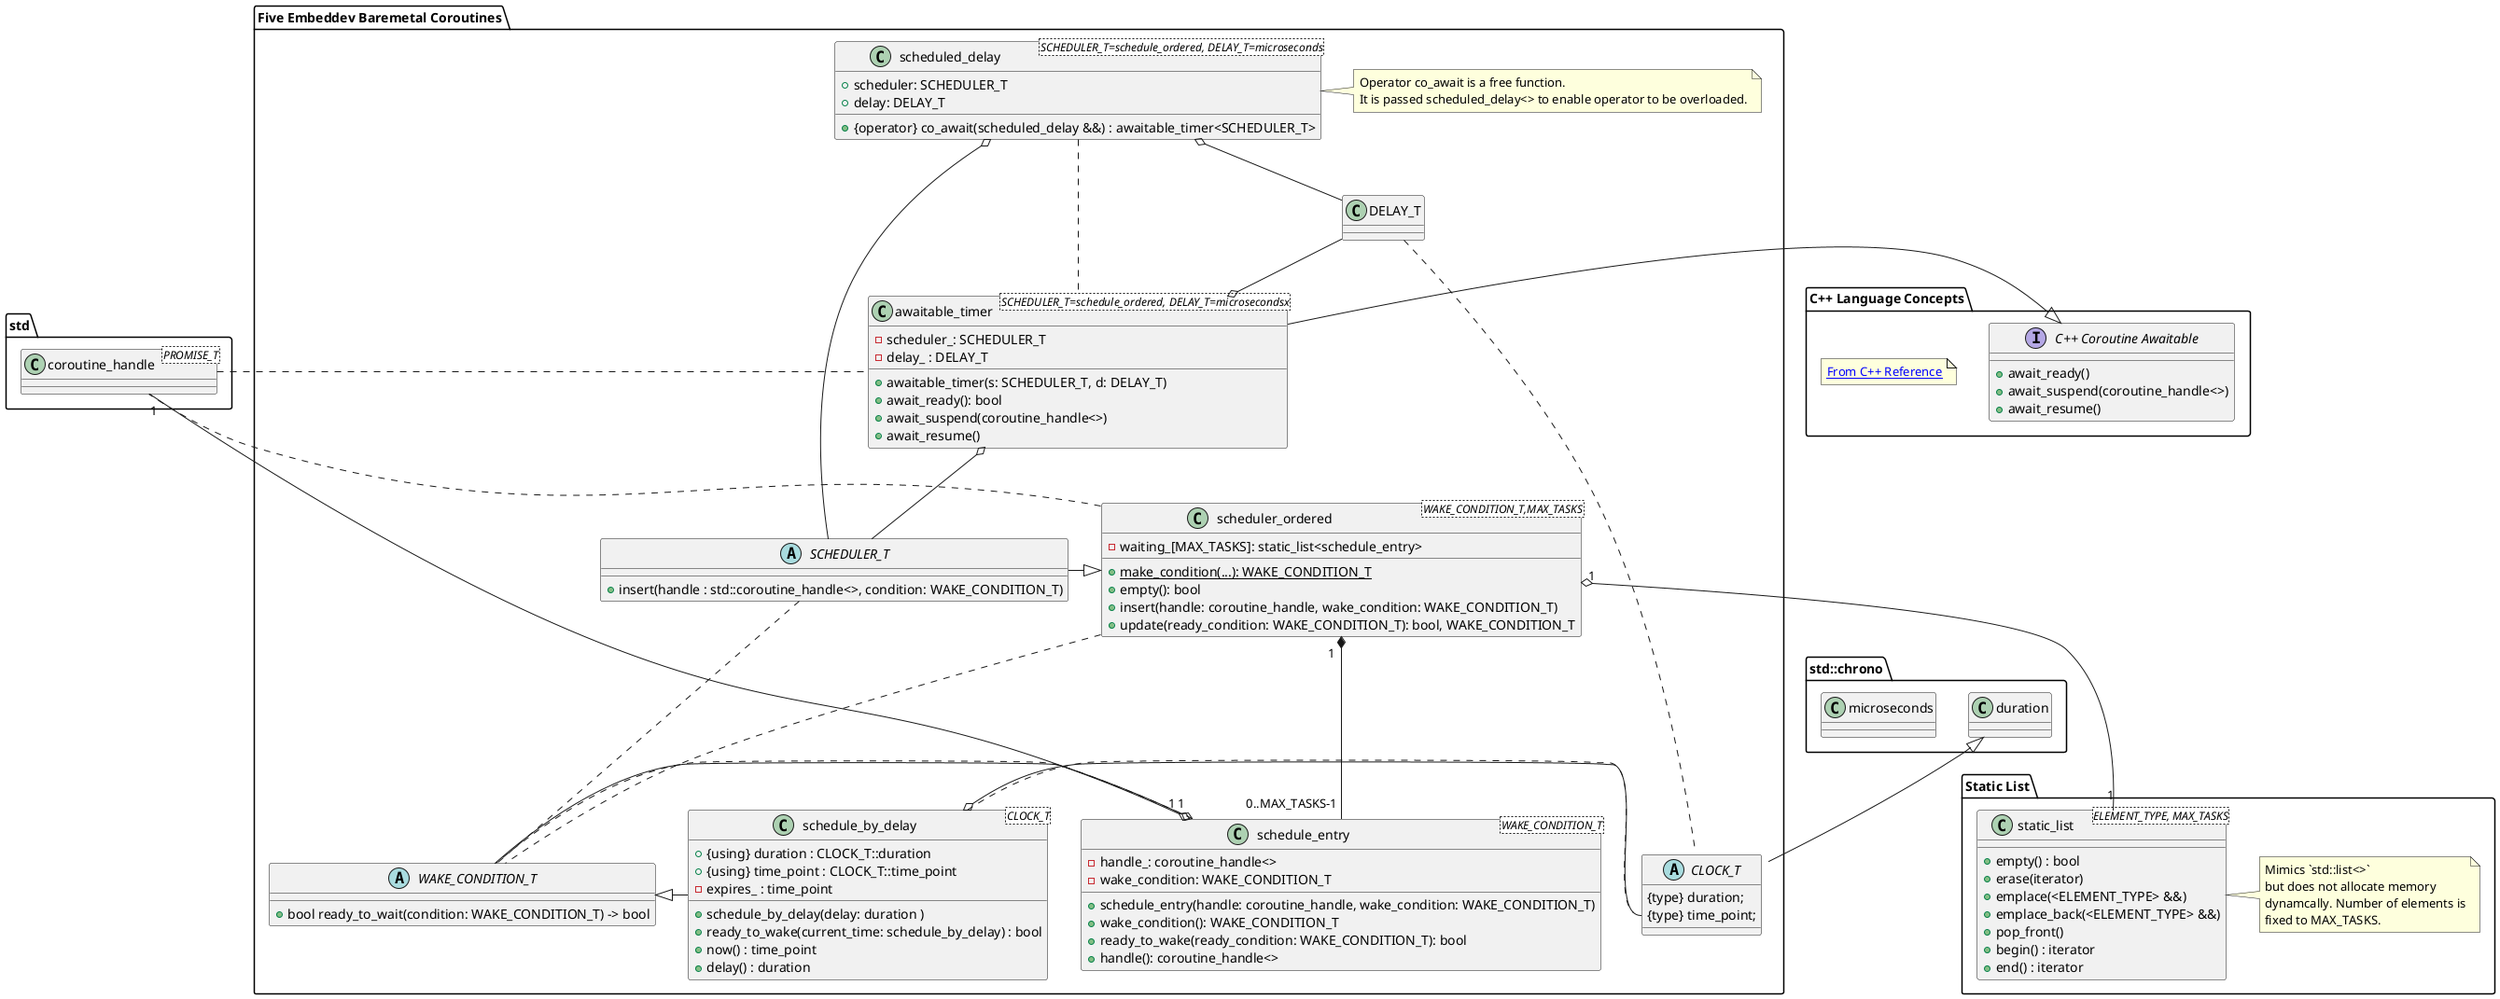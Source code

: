@startuml

package "C++ Language Concepts" {

note as link
[[https://en.cppreference.com/w/cpp/language/coroutines From C++ Reference]]
end note

   interface "C++ Coroutine Awaitable" as awaitable {
       + await_ready()
       + await_suspend(coroutine_handle<>)
       + await_resume()
   }
}

package "std::chrono" {
    class duration
    class microseconds


}
package "std" {
    class coroutine_handle<PROMISE_T>
}

package "Static List" {
    class static_list<ELEMENT_TYPE, MAX_TASKS> {
        +empty() : bool
     + erase(iterator)
     + emplace(<ELEMENT_TYPE> &&)
     + emplace_back(<ELEMENT_TYPE> &&)
     + pop_front()
     + begin() : iterator
     + end() : iterator
    }
    note right of static_list
    Mimics `std::list<>`
    but does not allocate memory
    dynamcally. Number of elements is
    fixed to MAX_TASKS.
    end note
}


package "Five Embeddev Baremetal Coroutines" {


    abstract CLOCK_T {
        {type} duration;
        {type} time_point;
    }

    abstract WAKE_CONDITION_T {
        +bool ready_to_wait(condition: WAKE_CONDITION_T) -> bool
    }

    abstract SCHEDULER_T {
       + insert(handle : std::coroutine_handle<>, condition: WAKE_CONDITION_T)
    }
    SCHEDULER_T .-- WAKE_CONDITION_T

    duration <|-- CLOCK_T

    class schedule_by_delay<CLOCK_T> {
       +{using} duration : CLOCK_T::duration
       +{using} time_point : CLOCK_T::time_point
       +schedule_by_delay(delay: duration )
       +ready_to_wake(current_time: schedule_by_delay) : bool
       +now() : time_point
       +delay() : duration
       -expires_ : time_point
    }

    WAKE_CONDITION_T  <|- schedule_by_delay
    schedule_by_delay o- CLOCK_T::time_point

    schedule_by_delay .-[norank]- CLOCK_T

    class schedule_entry<WAKE_CONDITION_T> {
        +schedule_entry(handle: coroutine_handle, wake_condition: WAKE_CONDITION_T)
        +wake_condition(): WAKE_CONDITION_T
        +ready_to_wake(ready_condition: WAKE_CONDITION_T): bool
        +handle(): coroutine_handle<>
        -handle_: coroutine_handle<>
        -wake_condition: WAKE_CONDITION_T
    }

    schedule_entry "1" o-[norank]-- "1" coroutine_handle
    schedule_entry "1" o-right-  WAKE_CONDITION_T
    schedule_entry .-right- WAKE_CONDITION_T

    class scheduler_ordered<WAKE_CONDITION_T,MAX_TASKS>  {
        +{static} make_condition(...): WAKE_CONDITION_T
        +empty(): bool
        +insert(handle: coroutine_handle, wake_condition: WAKE_CONDITION_T)
        +update(ready_condition: WAKE_CONDITION_T): bool, WAKE_CONDITION_T
        -waiting_[MAX_TASKS]: static_list<schedule_entry>
    }
    scheduler_ordered <|- SCHEDULER_T
    scheduler_ordered .-- WAKE_CONDITION_T
    scheduler_ordered "1" o-down-- "1" static_list
    scheduler_ordered "  1  " *- "0..MAX_TASKS-1" schedule_entry
    scheduler_ordered .-[norank]- coroutine_handle


    class awaitable_timer<SCHEDULER_T=schedule_ordered, DELAY_T=microsecondsx> {
       + awaitable_timer(s: SCHEDULER_T, d: DELAY_T)
       + await_ready(): bool
       + await_suspend(coroutine_handle<>)
       + await_resume()
       - scheduler_: SCHEDULER_T
       - delay_ : DELAY_T
    }

    awaitable <|-left-- awaitable_timer

    class scheduled_delay<SCHEDULER_T=schedule_ordered, DELAY_T=microseconds> {
       +scheduler: SCHEDULER_T
       +delay: DELAY_T
       +{operator} co_await(scheduled_delay &&) : awaitable_timer<SCHEDULER_T>
    }

    note right of scheduled_delay
    Operator co_await is a free function.
    It is passed scheduled_delay<> to enable operator to be overloaded.
    end note

    awaitable_timer o-down- SCHEDULER_T
    awaitable_timer o-[norank]- DELAY_T
    awaitable_timer .-left-- coroutine_handle

    scheduled_delay o-down- SCHEDULER_T
    scheduled_delay o-- DELAY_T
    scheduled_delay .-down- awaitable_timer

    DELAY_T .-- CLOCK_T

}

@enduml
